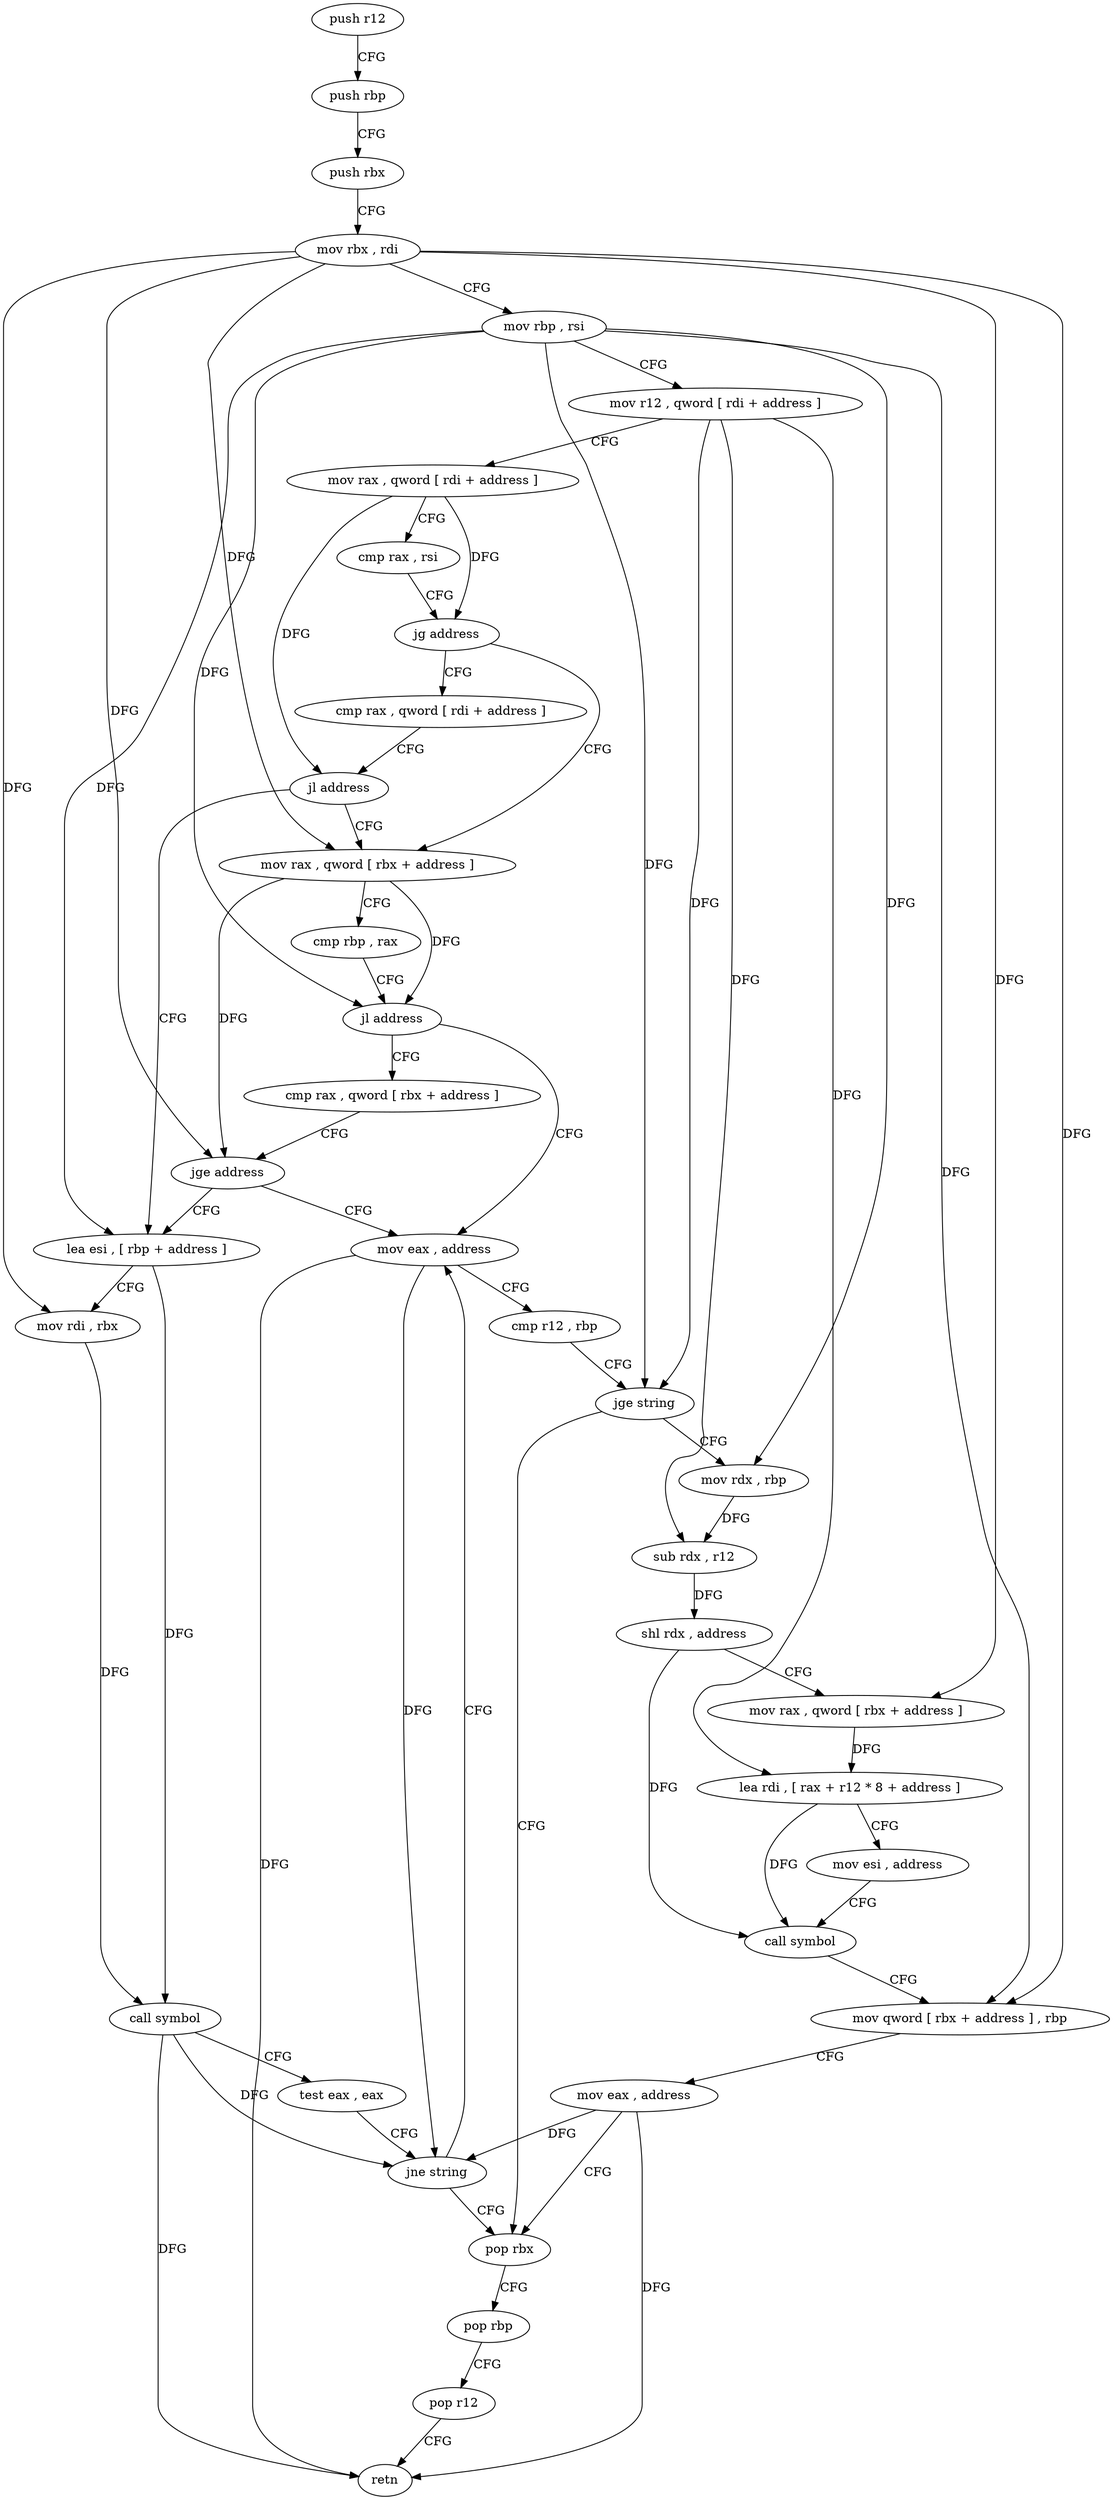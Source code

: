 digraph "func" {
"4333948" [label = "push r12" ]
"4333950" [label = "push rbp" ]
"4333951" [label = "push rbx" ]
"4333952" [label = "mov rbx , rdi" ]
"4333955" [label = "mov rbp , rsi" ]
"4333958" [label = "mov r12 , qword [ rdi + address ]" ]
"4333965" [label = "mov rax , qword [ rdi + address ]" ]
"4333969" [label = "cmp rax , rsi" ]
"4333972" [label = "jg address" ]
"4333980" [label = "mov rax , qword [ rbx + address ]" ]
"4333974" [label = "cmp rax , qword [ rdi + address ]" ]
"4333984" [label = "cmp rbp , rax" ]
"4333987" [label = "jl address" ]
"4334010" [label = "mov eax , address" ]
"4333989" [label = "cmp rax , qword [ rbx + address ]" ]
"4333978" [label = "jl address" ]
"4333995" [label = "lea esi , [ rbp + address ]" ]
"4334015" [label = "cmp r12 , rbp" ]
"4334018" [label = "jge string" ]
"4334064" [label = "pop rbx" ]
"4334020" [label = "mov rdx , rbp" ]
"4333993" [label = "jge address" ]
"4333998" [label = "mov rdi , rbx" ]
"4334001" [label = "call symbol" ]
"4334006" [label = "test eax , eax" ]
"4334008" [label = "jne string" ]
"4334065" [label = "pop rbp" ]
"4334066" [label = "pop r12" ]
"4334068" [label = "retn" ]
"4334023" [label = "sub rdx , r12" ]
"4334026" [label = "shl rdx , address" ]
"4334030" [label = "mov rax , qword [ rbx + address ]" ]
"4334037" [label = "lea rdi , [ rax + r12 * 8 + address ]" ]
"4334042" [label = "mov esi , address" ]
"4334047" [label = "call symbol" ]
"4334052" [label = "mov qword [ rbx + address ] , rbp" ]
"4334059" [label = "mov eax , address" ]
"4333948" -> "4333950" [ label = "CFG" ]
"4333950" -> "4333951" [ label = "CFG" ]
"4333951" -> "4333952" [ label = "CFG" ]
"4333952" -> "4333955" [ label = "CFG" ]
"4333952" -> "4333980" [ label = "DFG" ]
"4333952" -> "4333993" [ label = "DFG" ]
"4333952" -> "4333998" [ label = "DFG" ]
"4333952" -> "4334030" [ label = "DFG" ]
"4333952" -> "4334052" [ label = "DFG" ]
"4333955" -> "4333958" [ label = "CFG" ]
"4333955" -> "4333987" [ label = "DFG" ]
"4333955" -> "4334018" [ label = "DFG" ]
"4333955" -> "4333995" [ label = "DFG" ]
"4333955" -> "4334020" [ label = "DFG" ]
"4333955" -> "4334052" [ label = "DFG" ]
"4333958" -> "4333965" [ label = "CFG" ]
"4333958" -> "4334018" [ label = "DFG" ]
"4333958" -> "4334023" [ label = "DFG" ]
"4333958" -> "4334037" [ label = "DFG" ]
"4333965" -> "4333969" [ label = "CFG" ]
"4333965" -> "4333972" [ label = "DFG" ]
"4333965" -> "4333978" [ label = "DFG" ]
"4333969" -> "4333972" [ label = "CFG" ]
"4333972" -> "4333980" [ label = "CFG" ]
"4333972" -> "4333974" [ label = "CFG" ]
"4333980" -> "4333984" [ label = "CFG" ]
"4333980" -> "4333987" [ label = "DFG" ]
"4333980" -> "4333993" [ label = "DFG" ]
"4333974" -> "4333978" [ label = "CFG" ]
"4333984" -> "4333987" [ label = "CFG" ]
"4333987" -> "4334010" [ label = "CFG" ]
"4333987" -> "4333989" [ label = "CFG" ]
"4334010" -> "4334015" [ label = "CFG" ]
"4334010" -> "4334008" [ label = "DFG" ]
"4334010" -> "4334068" [ label = "DFG" ]
"4333989" -> "4333993" [ label = "CFG" ]
"4333978" -> "4333995" [ label = "CFG" ]
"4333978" -> "4333980" [ label = "CFG" ]
"4333995" -> "4333998" [ label = "CFG" ]
"4333995" -> "4334001" [ label = "DFG" ]
"4334015" -> "4334018" [ label = "CFG" ]
"4334018" -> "4334064" [ label = "CFG" ]
"4334018" -> "4334020" [ label = "CFG" ]
"4334064" -> "4334065" [ label = "CFG" ]
"4334020" -> "4334023" [ label = "DFG" ]
"4333993" -> "4334010" [ label = "CFG" ]
"4333993" -> "4333995" [ label = "CFG" ]
"4333998" -> "4334001" [ label = "DFG" ]
"4334001" -> "4334006" [ label = "CFG" ]
"4334001" -> "4334008" [ label = "DFG" ]
"4334001" -> "4334068" [ label = "DFG" ]
"4334006" -> "4334008" [ label = "CFG" ]
"4334008" -> "4334064" [ label = "CFG" ]
"4334008" -> "4334010" [ label = "CFG" ]
"4334065" -> "4334066" [ label = "CFG" ]
"4334066" -> "4334068" [ label = "CFG" ]
"4334023" -> "4334026" [ label = "DFG" ]
"4334026" -> "4334030" [ label = "CFG" ]
"4334026" -> "4334047" [ label = "DFG" ]
"4334030" -> "4334037" [ label = "DFG" ]
"4334037" -> "4334042" [ label = "CFG" ]
"4334037" -> "4334047" [ label = "DFG" ]
"4334042" -> "4334047" [ label = "CFG" ]
"4334047" -> "4334052" [ label = "CFG" ]
"4334052" -> "4334059" [ label = "CFG" ]
"4334059" -> "4334064" [ label = "CFG" ]
"4334059" -> "4334008" [ label = "DFG" ]
"4334059" -> "4334068" [ label = "DFG" ]
}
